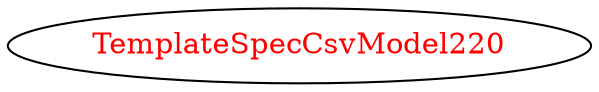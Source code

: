 digraph dependencyGraph {
 concentrate=true;
 ranksep="2.0";
 rankdir="LR"; 
 splines="ortho";
"TemplateSpecCsvModel220" [fontcolor="red"];
}